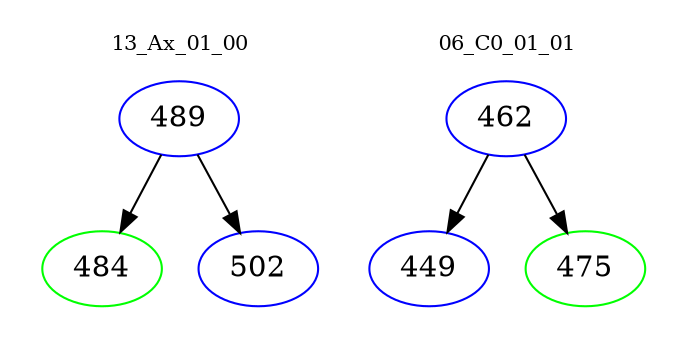 digraph{
subgraph cluster_0 {
color = white
label = "13_Ax_01_00";
fontsize=10;
T0_489 [label="489", color="blue"]
T0_489 -> T0_484 [color="black"]
T0_484 [label="484", color="green"]
T0_489 -> T0_502 [color="black"]
T0_502 [label="502", color="blue"]
}
subgraph cluster_1 {
color = white
label = "06_C0_01_01";
fontsize=10;
T1_462 [label="462", color="blue"]
T1_462 -> T1_449 [color="black"]
T1_449 [label="449", color="blue"]
T1_462 -> T1_475 [color="black"]
T1_475 [label="475", color="green"]
}
}
